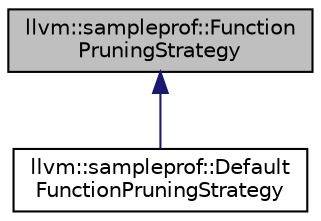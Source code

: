 digraph "llvm::sampleprof::FunctionPruningStrategy"
{
 // LATEX_PDF_SIZE
  bgcolor="transparent";
  edge [fontname="Helvetica",fontsize="10",labelfontname="Helvetica",labelfontsize="10"];
  node [fontname="Helvetica",fontsize="10",shape=record];
  Node1 [label="llvm::sampleprof::Function\lPruningStrategy",height=0.2,width=0.4,color="black", fillcolor="grey75", style="filled", fontcolor="black",tooltip="When writing a profile with size limit, user may want to use a different strategy to reduce function ..."];
  Node1 -> Node2 [dir="back",color="midnightblue",fontsize="10",style="solid",fontname="Helvetica"];
  Node2 [label="llvm::sampleprof::Default\lFunctionPruningStrategy",height=0.2,width=0.4,color="black",URL="$classllvm_1_1sampleprof_1_1DefaultFunctionPruningStrategy.html",tooltip=" "];
}

